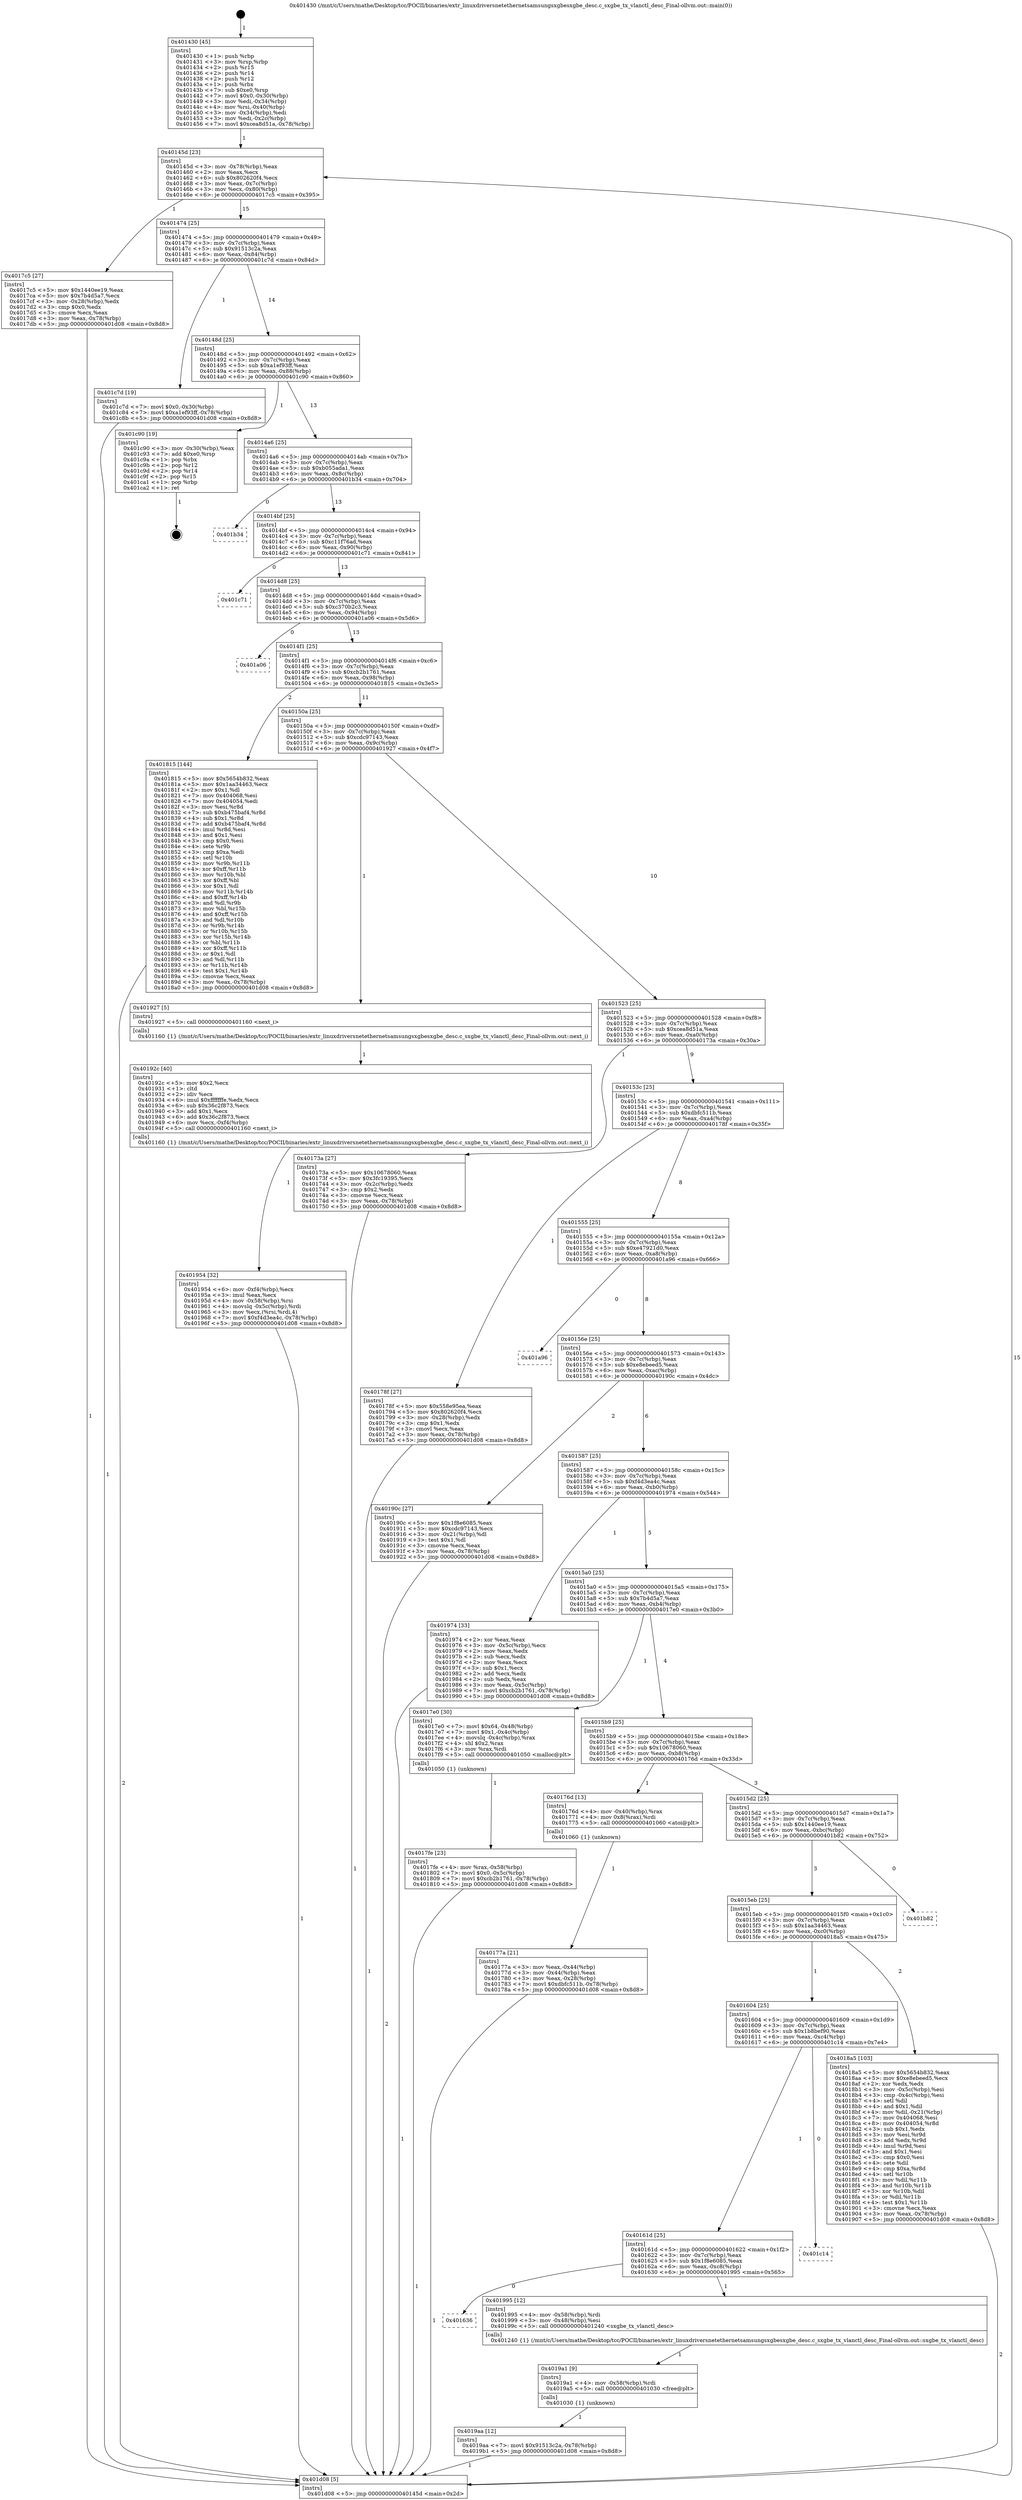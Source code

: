 digraph "0x401430" {
  label = "0x401430 (/mnt/c/Users/mathe/Desktop/tcc/POCII/binaries/extr_linuxdriversnetethernetsamsungsxgbesxgbe_desc.c_sxgbe_tx_vlanctl_desc_Final-ollvm.out::main(0))"
  labelloc = "t"
  node[shape=record]

  Entry [label="",width=0.3,height=0.3,shape=circle,fillcolor=black,style=filled]
  "0x40145d" [label="{
     0x40145d [23]\l
     | [instrs]\l
     &nbsp;&nbsp;0x40145d \<+3\>: mov -0x78(%rbp),%eax\l
     &nbsp;&nbsp;0x401460 \<+2\>: mov %eax,%ecx\l
     &nbsp;&nbsp;0x401462 \<+6\>: sub $0x802620f4,%ecx\l
     &nbsp;&nbsp;0x401468 \<+3\>: mov %eax,-0x7c(%rbp)\l
     &nbsp;&nbsp;0x40146b \<+3\>: mov %ecx,-0x80(%rbp)\l
     &nbsp;&nbsp;0x40146e \<+6\>: je 00000000004017c5 \<main+0x395\>\l
  }"]
  "0x4017c5" [label="{
     0x4017c5 [27]\l
     | [instrs]\l
     &nbsp;&nbsp;0x4017c5 \<+5\>: mov $0x1440ee19,%eax\l
     &nbsp;&nbsp;0x4017ca \<+5\>: mov $0x7b4d5a7,%ecx\l
     &nbsp;&nbsp;0x4017cf \<+3\>: mov -0x28(%rbp),%edx\l
     &nbsp;&nbsp;0x4017d2 \<+3\>: cmp $0x0,%edx\l
     &nbsp;&nbsp;0x4017d5 \<+3\>: cmove %ecx,%eax\l
     &nbsp;&nbsp;0x4017d8 \<+3\>: mov %eax,-0x78(%rbp)\l
     &nbsp;&nbsp;0x4017db \<+5\>: jmp 0000000000401d08 \<main+0x8d8\>\l
  }"]
  "0x401474" [label="{
     0x401474 [25]\l
     | [instrs]\l
     &nbsp;&nbsp;0x401474 \<+5\>: jmp 0000000000401479 \<main+0x49\>\l
     &nbsp;&nbsp;0x401479 \<+3\>: mov -0x7c(%rbp),%eax\l
     &nbsp;&nbsp;0x40147c \<+5\>: sub $0x91513c2a,%eax\l
     &nbsp;&nbsp;0x401481 \<+6\>: mov %eax,-0x84(%rbp)\l
     &nbsp;&nbsp;0x401487 \<+6\>: je 0000000000401c7d \<main+0x84d\>\l
  }"]
  Exit [label="",width=0.3,height=0.3,shape=circle,fillcolor=black,style=filled,peripheries=2]
  "0x401c7d" [label="{
     0x401c7d [19]\l
     | [instrs]\l
     &nbsp;&nbsp;0x401c7d \<+7\>: movl $0x0,-0x30(%rbp)\l
     &nbsp;&nbsp;0x401c84 \<+7\>: movl $0xa1ef93ff,-0x78(%rbp)\l
     &nbsp;&nbsp;0x401c8b \<+5\>: jmp 0000000000401d08 \<main+0x8d8\>\l
  }"]
  "0x40148d" [label="{
     0x40148d [25]\l
     | [instrs]\l
     &nbsp;&nbsp;0x40148d \<+5\>: jmp 0000000000401492 \<main+0x62\>\l
     &nbsp;&nbsp;0x401492 \<+3\>: mov -0x7c(%rbp),%eax\l
     &nbsp;&nbsp;0x401495 \<+5\>: sub $0xa1ef93ff,%eax\l
     &nbsp;&nbsp;0x40149a \<+6\>: mov %eax,-0x88(%rbp)\l
     &nbsp;&nbsp;0x4014a0 \<+6\>: je 0000000000401c90 \<main+0x860\>\l
  }"]
  "0x4019aa" [label="{
     0x4019aa [12]\l
     | [instrs]\l
     &nbsp;&nbsp;0x4019aa \<+7\>: movl $0x91513c2a,-0x78(%rbp)\l
     &nbsp;&nbsp;0x4019b1 \<+5\>: jmp 0000000000401d08 \<main+0x8d8\>\l
  }"]
  "0x401c90" [label="{
     0x401c90 [19]\l
     | [instrs]\l
     &nbsp;&nbsp;0x401c90 \<+3\>: mov -0x30(%rbp),%eax\l
     &nbsp;&nbsp;0x401c93 \<+7\>: add $0xe0,%rsp\l
     &nbsp;&nbsp;0x401c9a \<+1\>: pop %rbx\l
     &nbsp;&nbsp;0x401c9b \<+2\>: pop %r12\l
     &nbsp;&nbsp;0x401c9d \<+2\>: pop %r14\l
     &nbsp;&nbsp;0x401c9f \<+2\>: pop %r15\l
     &nbsp;&nbsp;0x401ca1 \<+1\>: pop %rbp\l
     &nbsp;&nbsp;0x401ca2 \<+1\>: ret\l
  }"]
  "0x4014a6" [label="{
     0x4014a6 [25]\l
     | [instrs]\l
     &nbsp;&nbsp;0x4014a6 \<+5\>: jmp 00000000004014ab \<main+0x7b\>\l
     &nbsp;&nbsp;0x4014ab \<+3\>: mov -0x7c(%rbp),%eax\l
     &nbsp;&nbsp;0x4014ae \<+5\>: sub $0xb055ada1,%eax\l
     &nbsp;&nbsp;0x4014b3 \<+6\>: mov %eax,-0x8c(%rbp)\l
     &nbsp;&nbsp;0x4014b9 \<+6\>: je 0000000000401b34 \<main+0x704\>\l
  }"]
  "0x4019a1" [label="{
     0x4019a1 [9]\l
     | [instrs]\l
     &nbsp;&nbsp;0x4019a1 \<+4\>: mov -0x58(%rbp),%rdi\l
     &nbsp;&nbsp;0x4019a5 \<+5\>: call 0000000000401030 \<free@plt\>\l
     | [calls]\l
     &nbsp;&nbsp;0x401030 \{1\} (unknown)\l
  }"]
  "0x401b34" [label="{
     0x401b34\l
  }", style=dashed]
  "0x4014bf" [label="{
     0x4014bf [25]\l
     | [instrs]\l
     &nbsp;&nbsp;0x4014bf \<+5\>: jmp 00000000004014c4 \<main+0x94\>\l
     &nbsp;&nbsp;0x4014c4 \<+3\>: mov -0x7c(%rbp),%eax\l
     &nbsp;&nbsp;0x4014c7 \<+5\>: sub $0xc11f76ad,%eax\l
     &nbsp;&nbsp;0x4014cc \<+6\>: mov %eax,-0x90(%rbp)\l
     &nbsp;&nbsp;0x4014d2 \<+6\>: je 0000000000401c71 \<main+0x841\>\l
  }"]
  "0x401636" [label="{
     0x401636\l
  }", style=dashed]
  "0x401c71" [label="{
     0x401c71\l
  }", style=dashed]
  "0x4014d8" [label="{
     0x4014d8 [25]\l
     | [instrs]\l
     &nbsp;&nbsp;0x4014d8 \<+5\>: jmp 00000000004014dd \<main+0xad\>\l
     &nbsp;&nbsp;0x4014dd \<+3\>: mov -0x7c(%rbp),%eax\l
     &nbsp;&nbsp;0x4014e0 \<+5\>: sub $0xc370b2c3,%eax\l
     &nbsp;&nbsp;0x4014e5 \<+6\>: mov %eax,-0x94(%rbp)\l
     &nbsp;&nbsp;0x4014eb \<+6\>: je 0000000000401a06 \<main+0x5d6\>\l
  }"]
  "0x401995" [label="{
     0x401995 [12]\l
     | [instrs]\l
     &nbsp;&nbsp;0x401995 \<+4\>: mov -0x58(%rbp),%rdi\l
     &nbsp;&nbsp;0x401999 \<+3\>: mov -0x48(%rbp),%esi\l
     &nbsp;&nbsp;0x40199c \<+5\>: call 0000000000401240 \<sxgbe_tx_vlanctl_desc\>\l
     | [calls]\l
     &nbsp;&nbsp;0x401240 \{1\} (/mnt/c/Users/mathe/Desktop/tcc/POCII/binaries/extr_linuxdriversnetethernetsamsungsxgbesxgbe_desc.c_sxgbe_tx_vlanctl_desc_Final-ollvm.out::sxgbe_tx_vlanctl_desc)\l
  }"]
  "0x401a06" [label="{
     0x401a06\l
  }", style=dashed]
  "0x4014f1" [label="{
     0x4014f1 [25]\l
     | [instrs]\l
     &nbsp;&nbsp;0x4014f1 \<+5\>: jmp 00000000004014f6 \<main+0xc6\>\l
     &nbsp;&nbsp;0x4014f6 \<+3\>: mov -0x7c(%rbp),%eax\l
     &nbsp;&nbsp;0x4014f9 \<+5\>: sub $0xcb2b1761,%eax\l
     &nbsp;&nbsp;0x4014fe \<+6\>: mov %eax,-0x98(%rbp)\l
     &nbsp;&nbsp;0x401504 \<+6\>: je 0000000000401815 \<main+0x3e5\>\l
  }"]
  "0x40161d" [label="{
     0x40161d [25]\l
     | [instrs]\l
     &nbsp;&nbsp;0x40161d \<+5\>: jmp 0000000000401622 \<main+0x1f2\>\l
     &nbsp;&nbsp;0x401622 \<+3\>: mov -0x7c(%rbp),%eax\l
     &nbsp;&nbsp;0x401625 \<+5\>: sub $0x1f8e6085,%eax\l
     &nbsp;&nbsp;0x40162a \<+6\>: mov %eax,-0xc8(%rbp)\l
     &nbsp;&nbsp;0x401630 \<+6\>: je 0000000000401995 \<main+0x565\>\l
  }"]
  "0x401815" [label="{
     0x401815 [144]\l
     | [instrs]\l
     &nbsp;&nbsp;0x401815 \<+5\>: mov $0x5654b832,%eax\l
     &nbsp;&nbsp;0x40181a \<+5\>: mov $0x1aa34463,%ecx\l
     &nbsp;&nbsp;0x40181f \<+2\>: mov $0x1,%dl\l
     &nbsp;&nbsp;0x401821 \<+7\>: mov 0x404068,%esi\l
     &nbsp;&nbsp;0x401828 \<+7\>: mov 0x404054,%edi\l
     &nbsp;&nbsp;0x40182f \<+3\>: mov %esi,%r8d\l
     &nbsp;&nbsp;0x401832 \<+7\>: sub $0xb475baf4,%r8d\l
     &nbsp;&nbsp;0x401839 \<+4\>: sub $0x1,%r8d\l
     &nbsp;&nbsp;0x40183d \<+7\>: add $0xb475baf4,%r8d\l
     &nbsp;&nbsp;0x401844 \<+4\>: imul %r8d,%esi\l
     &nbsp;&nbsp;0x401848 \<+3\>: and $0x1,%esi\l
     &nbsp;&nbsp;0x40184b \<+3\>: cmp $0x0,%esi\l
     &nbsp;&nbsp;0x40184e \<+4\>: sete %r9b\l
     &nbsp;&nbsp;0x401852 \<+3\>: cmp $0xa,%edi\l
     &nbsp;&nbsp;0x401855 \<+4\>: setl %r10b\l
     &nbsp;&nbsp;0x401859 \<+3\>: mov %r9b,%r11b\l
     &nbsp;&nbsp;0x40185c \<+4\>: xor $0xff,%r11b\l
     &nbsp;&nbsp;0x401860 \<+3\>: mov %r10b,%bl\l
     &nbsp;&nbsp;0x401863 \<+3\>: xor $0xff,%bl\l
     &nbsp;&nbsp;0x401866 \<+3\>: xor $0x1,%dl\l
     &nbsp;&nbsp;0x401869 \<+3\>: mov %r11b,%r14b\l
     &nbsp;&nbsp;0x40186c \<+4\>: and $0xff,%r14b\l
     &nbsp;&nbsp;0x401870 \<+3\>: and %dl,%r9b\l
     &nbsp;&nbsp;0x401873 \<+3\>: mov %bl,%r15b\l
     &nbsp;&nbsp;0x401876 \<+4\>: and $0xff,%r15b\l
     &nbsp;&nbsp;0x40187a \<+3\>: and %dl,%r10b\l
     &nbsp;&nbsp;0x40187d \<+3\>: or %r9b,%r14b\l
     &nbsp;&nbsp;0x401880 \<+3\>: or %r10b,%r15b\l
     &nbsp;&nbsp;0x401883 \<+3\>: xor %r15b,%r14b\l
     &nbsp;&nbsp;0x401886 \<+3\>: or %bl,%r11b\l
     &nbsp;&nbsp;0x401889 \<+4\>: xor $0xff,%r11b\l
     &nbsp;&nbsp;0x40188d \<+3\>: or $0x1,%dl\l
     &nbsp;&nbsp;0x401890 \<+3\>: and %dl,%r11b\l
     &nbsp;&nbsp;0x401893 \<+3\>: or %r11b,%r14b\l
     &nbsp;&nbsp;0x401896 \<+4\>: test $0x1,%r14b\l
     &nbsp;&nbsp;0x40189a \<+3\>: cmovne %ecx,%eax\l
     &nbsp;&nbsp;0x40189d \<+3\>: mov %eax,-0x78(%rbp)\l
     &nbsp;&nbsp;0x4018a0 \<+5\>: jmp 0000000000401d08 \<main+0x8d8\>\l
  }"]
  "0x40150a" [label="{
     0x40150a [25]\l
     | [instrs]\l
     &nbsp;&nbsp;0x40150a \<+5\>: jmp 000000000040150f \<main+0xdf\>\l
     &nbsp;&nbsp;0x40150f \<+3\>: mov -0x7c(%rbp),%eax\l
     &nbsp;&nbsp;0x401512 \<+5\>: sub $0xcdc97143,%eax\l
     &nbsp;&nbsp;0x401517 \<+6\>: mov %eax,-0x9c(%rbp)\l
     &nbsp;&nbsp;0x40151d \<+6\>: je 0000000000401927 \<main+0x4f7\>\l
  }"]
  "0x401c14" [label="{
     0x401c14\l
  }", style=dashed]
  "0x401927" [label="{
     0x401927 [5]\l
     | [instrs]\l
     &nbsp;&nbsp;0x401927 \<+5\>: call 0000000000401160 \<next_i\>\l
     | [calls]\l
     &nbsp;&nbsp;0x401160 \{1\} (/mnt/c/Users/mathe/Desktop/tcc/POCII/binaries/extr_linuxdriversnetethernetsamsungsxgbesxgbe_desc.c_sxgbe_tx_vlanctl_desc_Final-ollvm.out::next_i)\l
  }"]
  "0x401523" [label="{
     0x401523 [25]\l
     | [instrs]\l
     &nbsp;&nbsp;0x401523 \<+5\>: jmp 0000000000401528 \<main+0xf8\>\l
     &nbsp;&nbsp;0x401528 \<+3\>: mov -0x7c(%rbp),%eax\l
     &nbsp;&nbsp;0x40152b \<+5\>: sub $0xcea8d51a,%eax\l
     &nbsp;&nbsp;0x401530 \<+6\>: mov %eax,-0xa0(%rbp)\l
     &nbsp;&nbsp;0x401536 \<+6\>: je 000000000040173a \<main+0x30a\>\l
  }"]
  "0x401954" [label="{
     0x401954 [32]\l
     | [instrs]\l
     &nbsp;&nbsp;0x401954 \<+6\>: mov -0xf4(%rbp),%ecx\l
     &nbsp;&nbsp;0x40195a \<+3\>: imul %eax,%ecx\l
     &nbsp;&nbsp;0x40195d \<+4\>: mov -0x58(%rbp),%rsi\l
     &nbsp;&nbsp;0x401961 \<+4\>: movslq -0x5c(%rbp),%rdi\l
     &nbsp;&nbsp;0x401965 \<+3\>: mov %ecx,(%rsi,%rdi,4)\l
     &nbsp;&nbsp;0x401968 \<+7\>: movl $0xf4d3ea4c,-0x78(%rbp)\l
     &nbsp;&nbsp;0x40196f \<+5\>: jmp 0000000000401d08 \<main+0x8d8\>\l
  }"]
  "0x40173a" [label="{
     0x40173a [27]\l
     | [instrs]\l
     &nbsp;&nbsp;0x40173a \<+5\>: mov $0x10678060,%eax\l
     &nbsp;&nbsp;0x40173f \<+5\>: mov $0x3fc19395,%ecx\l
     &nbsp;&nbsp;0x401744 \<+3\>: mov -0x2c(%rbp),%edx\l
     &nbsp;&nbsp;0x401747 \<+3\>: cmp $0x2,%edx\l
     &nbsp;&nbsp;0x40174a \<+3\>: cmovne %ecx,%eax\l
     &nbsp;&nbsp;0x40174d \<+3\>: mov %eax,-0x78(%rbp)\l
     &nbsp;&nbsp;0x401750 \<+5\>: jmp 0000000000401d08 \<main+0x8d8\>\l
  }"]
  "0x40153c" [label="{
     0x40153c [25]\l
     | [instrs]\l
     &nbsp;&nbsp;0x40153c \<+5\>: jmp 0000000000401541 \<main+0x111\>\l
     &nbsp;&nbsp;0x401541 \<+3\>: mov -0x7c(%rbp),%eax\l
     &nbsp;&nbsp;0x401544 \<+5\>: sub $0xdbfc511b,%eax\l
     &nbsp;&nbsp;0x401549 \<+6\>: mov %eax,-0xa4(%rbp)\l
     &nbsp;&nbsp;0x40154f \<+6\>: je 000000000040178f \<main+0x35f\>\l
  }"]
  "0x401d08" [label="{
     0x401d08 [5]\l
     | [instrs]\l
     &nbsp;&nbsp;0x401d08 \<+5\>: jmp 000000000040145d \<main+0x2d\>\l
  }"]
  "0x401430" [label="{
     0x401430 [45]\l
     | [instrs]\l
     &nbsp;&nbsp;0x401430 \<+1\>: push %rbp\l
     &nbsp;&nbsp;0x401431 \<+3\>: mov %rsp,%rbp\l
     &nbsp;&nbsp;0x401434 \<+2\>: push %r15\l
     &nbsp;&nbsp;0x401436 \<+2\>: push %r14\l
     &nbsp;&nbsp;0x401438 \<+2\>: push %r12\l
     &nbsp;&nbsp;0x40143a \<+1\>: push %rbx\l
     &nbsp;&nbsp;0x40143b \<+7\>: sub $0xe0,%rsp\l
     &nbsp;&nbsp;0x401442 \<+7\>: movl $0x0,-0x30(%rbp)\l
     &nbsp;&nbsp;0x401449 \<+3\>: mov %edi,-0x34(%rbp)\l
     &nbsp;&nbsp;0x40144c \<+4\>: mov %rsi,-0x40(%rbp)\l
     &nbsp;&nbsp;0x401450 \<+3\>: mov -0x34(%rbp),%edi\l
     &nbsp;&nbsp;0x401453 \<+3\>: mov %edi,-0x2c(%rbp)\l
     &nbsp;&nbsp;0x401456 \<+7\>: movl $0xcea8d51a,-0x78(%rbp)\l
  }"]
  "0x40192c" [label="{
     0x40192c [40]\l
     | [instrs]\l
     &nbsp;&nbsp;0x40192c \<+5\>: mov $0x2,%ecx\l
     &nbsp;&nbsp;0x401931 \<+1\>: cltd\l
     &nbsp;&nbsp;0x401932 \<+2\>: idiv %ecx\l
     &nbsp;&nbsp;0x401934 \<+6\>: imul $0xfffffffe,%edx,%ecx\l
     &nbsp;&nbsp;0x40193a \<+6\>: sub $0x36c2f873,%ecx\l
     &nbsp;&nbsp;0x401940 \<+3\>: add $0x1,%ecx\l
     &nbsp;&nbsp;0x401943 \<+6\>: add $0x36c2f873,%ecx\l
     &nbsp;&nbsp;0x401949 \<+6\>: mov %ecx,-0xf4(%rbp)\l
     &nbsp;&nbsp;0x40194f \<+5\>: call 0000000000401160 \<next_i\>\l
     | [calls]\l
     &nbsp;&nbsp;0x401160 \{1\} (/mnt/c/Users/mathe/Desktop/tcc/POCII/binaries/extr_linuxdriversnetethernetsamsungsxgbesxgbe_desc.c_sxgbe_tx_vlanctl_desc_Final-ollvm.out::next_i)\l
  }"]
  "0x40178f" [label="{
     0x40178f [27]\l
     | [instrs]\l
     &nbsp;&nbsp;0x40178f \<+5\>: mov $0x558e95ea,%eax\l
     &nbsp;&nbsp;0x401794 \<+5\>: mov $0x802620f4,%ecx\l
     &nbsp;&nbsp;0x401799 \<+3\>: mov -0x28(%rbp),%edx\l
     &nbsp;&nbsp;0x40179c \<+3\>: cmp $0x1,%edx\l
     &nbsp;&nbsp;0x40179f \<+3\>: cmovl %ecx,%eax\l
     &nbsp;&nbsp;0x4017a2 \<+3\>: mov %eax,-0x78(%rbp)\l
     &nbsp;&nbsp;0x4017a5 \<+5\>: jmp 0000000000401d08 \<main+0x8d8\>\l
  }"]
  "0x401555" [label="{
     0x401555 [25]\l
     | [instrs]\l
     &nbsp;&nbsp;0x401555 \<+5\>: jmp 000000000040155a \<main+0x12a\>\l
     &nbsp;&nbsp;0x40155a \<+3\>: mov -0x7c(%rbp),%eax\l
     &nbsp;&nbsp;0x40155d \<+5\>: sub $0xe47921d0,%eax\l
     &nbsp;&nbsp;0x401562 \<+6\>: mov %eax,-0xa8(%rbp)\l
     &nbsp;&nbsp;0x401568 \<+6\>: je 0000000000401a96 \<main+0x666\>\l
  }"]
  "0x401604" [label="{
     0x401604 [25]\l
     | [instrs]\l
     &nbsp;&nbsp;0x401604 \<+5\>: jmp 0000000000401609 \<main+0x1d9\>\l
     &nbsp;&nbsp;0x401609 \<+3\>: mov -0x7c(%rbp),%eax\l
     &nbsp;&nbsp;0x40160c \<+5\>: sub $0x1b8bef90,%eax\l
     &nbsp;&nbsp;0x401611 \<+6\>: mov %eax,-0xc4(%rbp)\l
     &nbsp;&nbsp;0x401617 \<+6\>: je 0000000000401c14 \<main+0x7e4\>\l
  }"]
  "0x401a96" [label="{
     0x401a96\l
  }", style=dashed]
  "0x40156e" [label="{
     0x40156e [25]\l
     | [instrs]\l
     &nbsp;&nbsp;0x40156e \<+5\>: jmp 0000000000401573 \<main+0x143\>\l
     &nbsp;&nbsp;0x401573 \<+3\>: mov -0x7c(%rbp),%eax\l
     &nbsp;&nbsp;0x401576 \<+5\>: sub $0xe8ebeed5,%eax\l
     &nbsp;&nbsp;0x40157b \<+6\>: mov %eax,-0xac(%rbp)\l
     &nbsp;&nbsp;0x401581 \<+6\>: je 000000000040190c \<main+0x4dc\>\l
  }"]
  "0x4018a5" [label="{
     0x4018a5 [103]\l
     | [instrs]\l
     &nbsp;&nbsp;0x4018a5 \<+5\>: mov $0x5654b832,%eax\l
     &nbsp;&nbsp;0x4018aa \<+5\>: mov $0xe8ebeed5,%ecx\l
     &nbsp;&nbsp;0x4018af \<+2\>: xor %edx,%edx\l
     &nbsp;&nbsp;0x4018b1 \<+3\>: mov -0x5c(%rbp),%esi\l
     &nbsp;&nbsp;0x4018b4 \<+3\>: cmp -0x4c(%rbp),%esi\l
     &nbsp;&nbsp;0x4018b7 \<+4\>: setl %dil\l
     &nbsp;&nbsp;0x4018bb \<+4\>: and $0x1,%dil\l
     &nbsp;&nbsp;0x4018bf \<+4\>: mov %dil,-0x21(%rbp)\l
     &nbsp;&nbsp;0x4018c3 \<+7\>: mov 0x404068,%esi\l
     &nbsp;&nbsp;0x4018ca \<+8\>: mov 0x404054,%r8d\l
     &nbsp;&nbsp;0x4018d2 \<+3\>: sub $0x1,%edx\l
     &nbsp;&nbsp;0x4018d5 \<+3\>: mov %esi,%r9d\l
     &nbsp;&nbsp;0x4018d8 \<+3\>: add %edx,%r9d\l
     &nbsp;&nbsp;0x4018db \<+4\>: imul %r9d,%esi\l
     &nbsp;&nbsp;0x4018df \<+3\>: and $0x1,%esi\l
     &nbsp;&nbsp;0x4018e2 \<+3\>: cmp $0x0,%esi\l
     &nbsp;&nbsp;0x4018e5 \<+4\>: sete %dil\l
     &nbsp;&nbsp;0x4018e9 \<+4\>: cmp $0xa,%r8d\l
     &nbsp;&nbsp;0x4018ed \<+4\>: setl %r10b\l
     &nbsp;&nbsp;0x4018f1 \<+3\>: mov %dil,%r11b\l
     &nbsp;&nbsp;0x4018f4 \<+3\>: and %r10b,%r11b\l
     &nbsp;&nbsp;0x4018f7 \<+3\>: xor %r10b,%dil\l
     &nbsp;&nbsp;0x4018fa \<+3\>: or %dil,%r11b\l
     &nbsp;&nbsp;0x4018fd \<+4\>: test $0x1,%r11b\l
     &nbsp;&nbsp;0x401901 \<+3\>: cmovne %ecx,%eax\l
     &nbsp;&nbsp;0x401904 \<+3\>: mov %eax,-0x78(%rbp)\l
     &nbsp;&nbsp;0x401907 \<+5\>: jmp 0000000000401d08 \<main+0x8d8\>\l
  }"]
  "0x40190c" [label="{
     0x40190c [27]\l
     | [instrs]\l
     &nbsp;&nbsp;0x40190c \<+5\>: mov $0x1f8e6085,%eax\l
     &nbsp;&nbsp;0x401911 \<+5\>: mov $0xcdc97143,%ecx\l
     &nbsp;&nbsp;0x401916 \<+3\>: mov -0x21(%rbp),%dl\l
     &nbsp;&nbsp;0x401919 \<+3\>: test $0x1,%dl\l
     &nbsp;&nbsp;0x40191c \<+3\>: cmovne %ecx,%eax\l
     &nbsp;&nbsp;0x40191f \<+3\>: mov %eax,-0x78(%rbp)\l
     &nbsp;&nbsp;0x401922 \<+5\>: jmp 0000000000401d08 \<main+0x8d8\>\l
  }"]
  "0x401587" [label="{
     0x401587 [25]\l
     | [instrs]\l
     &nbsp;&nbsp;0x401587 \<+5\>: jmp 000000000040158c \<main+0x15c\>\l
     &nbsp;&nbsp;0x40158c \<+3\>: mov -0x7c(%rbp),%eax\l
     &nbsp;&nbsp;0x40158f \<+5\>: sub $0xf4d3ea4c,%eax\l
     &nbsp;&nbsp;0x401594 \<+6\>: mov %eax,-0xb0(%rbp)\l
     &nbsp;&nbsp;0x40159a \<+6\>: je 0000000000401974 \<main+0x544\>\l
  }"]
  "0x4015eb" [label="{
     0x4015eb [25]\l
     | [instrs]\l
     &nbsp;&nbsp;0x4015eb \<+5\>: jmp 00000000004015f0 \<main+0x1c0\>\l
     &nbsp;&nbsp;0x4015f0 \<+3\>: mov -0x7c(%rbp),%eax\l
     &nbsp;&nbsp;0x4015f3 \<+5\>: sub $0x1aa34463,%eax\l
     &nbsp;&nbsp;0x4015f8 \<+6\>: mov %eax,-0xc0(%rbp)\l
     &nbsp;&nbsp;0x4015fe \<+6\>: je 00000000004018a5 \<main+0x475\>\l
  }"]
  "0x401974" [label="{
     0x401974 [33]\l
     | [instrs]\l
     &nbsp;&nbsp;0x401974 \<+2\>: xor %eax,%eax\l
     &nbsp;&nbsp;0x401976 \<+3\>: mov -0x5c(%rbp),%ecx\l
     &nbsp;&nbsp;0x401979 \<+2\>: mov %eax,%edx\l
     &nbsp;&nbsp;0x40197b \<+2\>: sub %ecx,%edx\l
     &nbsp;&nbsp;0x40197d \<+2\>: mov %eax,%ecx\l
     &nbsp;&nbsp;0x40197f \<+3\>: sub $0x1,%ecx\l
     &nbsp;&nbsp;0x401982 \<+2\>: add %ecx,%edx\l
     &nbsp;&nbsp;0x401984 \<+2\>: sub %edx,%eax\l
     &nbsp;&nbsp;0x401986 \<+3\>: mov %eax,-0x5c(%rbp)\l
     &nbsp;&nbsp;0x401989 \<+7\>: movl $0xcb2b1761,-0x78(%rbp)\l
     &nbsp;&nbsp;0x401990 \<+5\>: jmp 0000000000401d08 \<main+0x8d8\>\l
  }"]
  "0x4015a0" [label="{
     0x4015a0 [25]\l
     | [instrs]\l
     &nbsp;&nbsp;0x4015a0 \<+5\>: jmp 00000000004015a5 \<main+0x175\>\l
     &nbsp;&nbsp;0x4015a5 \<+3\>: mov -0x7c(%rbp),%eax\l
     &nbsp;&nbsp;0x4015a8 \<+5\>: sub $0x7b4d5a7,%eax\l
     &nbsp;&nbsp;0x4015ad \<+6\>: mov %eax,-0xb4(%rbp)\l
     &nbsp;&nbsp;0x4015b3 \<+6\>: je 00000000004017e0 \<main+0x3b0\>\l
  }"]
  "0x401b82" [label="{
     0x401b82\l
  }", style=dashed]
  "0x4017e0" [label="{
     0x4017e0 [30]\l
     | [instrs]\l
     &nbsp;&nbsp;0x4017e0 \<+7\>: movl $0x64,-0x48(%rbp)\l
     &nbsp;&nbsp;0x4017e7 \<+7\>: movl $0x1,-0x4c(%rbp)\l
     &nbsp;&nbsp;0x4017ee \<+4\>: movslq -0x4c(%rbp),%rax\l
     &nbsp;&nbsp;0x4017f2 \<+4\>: shl $0x2,%rax\l
     &nbsp;&nbsp;0x4017f6 \<+3\>: mov %rax,%rdi\l
     &nbsp;&nbsp;0x4017f9 \<+5\>: call 0000000000401050 \<malloc@plt\>\l
     | [calls]\l
     &nbsp;&nbsp;0x401050 \{1\} (unknown)\l
  }"]
  "0x4015b9" [label="{
     0x4015b9 [25]\l
     | [instrs]\l
     &nbsp;&nbsp;0x4015b9 \<+5\>: jmp 00000000004015be \<main+0x18e\>\l
     &nbsp;&nbsp;0x4015be \<+3\>: mov -0x7c(%rbp),%eax\l
     &nbsp;&nbsp;0x4015c1 \<+5\>: sub $0x10678060,%eax\l
     &nbsp;&nbsp;0x4015c6 \<+6\>: mov %eax,-0xb8(%rbp)\l
     &nbsp;&nbsp;0x4015cc \<+6\>: je 000000000040176d \<main+0x33d\>\l
  }"]
  "0x4017fe" [label="{
     0x4017fe [23]\l
     | [instrs]\l
     &nbsp;&nbsp;0x4017fe \<+4\>: mov %rax,-0x58(%rbp)\l
     &nbsp;&nbsp;0x401802 \<+7\>: movl $0x0,-0x5c(%rbp)\l
     &nbsp;&nbsp;0x401809 \<+7\>: movl $0xcb2b1761,-0x78(%rbp)\l
     &nbsp;&nbsp;0x401810 \<+5\>: jmp 0000000000401d08 \<main+0x8d8\>\l
  }"]
  "0x40176d" [label="{
     0x40176d [13]\l
     | [instrs]\l
     &nbsp;&nbsp;0x40176d \<+4\>: mov -0x40(%rbp),%rax\l
     &nbsp;&nbsp;0x401771 \<+4\>: mov 0x8(%rax),%rdi\l
     &nbsp;&nbsp;0x401775 \<+5\>: call 0000000000401060 \<atoi@plt\>\l
     | [calls]\l
     &nbsp;&nbsp;0x401060 \{1\} (unknown)\l
  }"]
  "0x4015d2" [label="{
     0x4015d2 [25]\l
     | [instrs]\l
     &nbsp;&nbsp;0x4015d2 \<+5\>: jmp 00000000004015d7 \<main+0x1a7\>\l
     &nbsp;&nbsp;0x4015d7 \<+3\>: mov -0x7c(%rbp),%eax\l
     &nbsp;&nbsp;0x4015da \<+5\>: sub $0x1440ee19,%eax\l
     &nbsp;&nbsp;0x4015df \<+6\>: mov %eax,-0xbc(%rbp)\l
     &nbsp;&nbsp;0x4015e5 \<+6\>: je 0000000000401b82 \<main+0x752\>\l
  }"]
  "0x40177a" [label="{
     0x40177a [21]\l
     | [instrs]\l
     &nbsp;&nbsp;0x40177a \<+3\>: mov %eax,-0x44(%rbp)\l
     &nbsp;&nbsp;0x40177d \<+3\>: mov -0x44(%rbp),%eax\l
     &nbsp;&nbsp;0x401780 \<+3\>: mov %eax,-0x28(%rbp)\l
     &nbsp;&nbsp;0x401783 \<+7\>: movl $0xdbfc511b,-0x78(%rbp)\l
     &nbsp;&nbsp;0x40178a \<+5\>: jmp 0000000000401d08 \<main+0x8d8\>\l
  }"]
  Entry -> "0x401430" [label=" 1"]
  "0x40145d" -> "0x4017c5" [label=" 1"]
  "0x40145d" -> "0x401474" [label=" 15"]
  "0x401c90" -> Exit [label=" 1"]
  "0x401474" -> "0x401c7d" [label=" 1"]
  "0x401474" -> "0x40148d" [label=" 14"]
  "0x401c7d" -> "0x401d08" [label=" 1"]
  "0x40148d" -> "0x401c90" [label=" 1"]
  "0x40148d" -> "0x4014a6" [label=" 13"]
  "0x4019aa" -> "0x401d08" [label=" 1"]
  "0x4014a6" -> "0x401b34" [label=" 0"]
  "0x4014a6" -> "0x4014bf" [label=" 13"]
  "0x4019a1" -> "0x4019aa" [label=" 1"]
  "0x4014bf" -> "0x401c71" [label=" 0"]
  "0x4014bf" -> "0x4014d8" [label=" 13"]
  "0x401995" -> "0x4019a1" [label=" 1"]
  "0x4014d8" -> "0x401a06" [label=" 0"]
  "0x4014d8" -> "0x4014f1" [label=" 13"]
  "0x40161d" -> "0x401636" [label=" 0"]
  "0x4014f1" -> "0x401815" [label=" 2"]
  "0x4014f1" -> "0x40150a" [label=" 11"]
  "0x40161d" -> "0x401995" [label=" 1"]
  "0x40150a" -> "0x401927" [label=" 1"]
  "0x40150a" -> "0x401523" [label=" 10"]
  "0x401604" -> "0x40161d" [label=" 1"]
  "0x401523" -> "0x40173a" [label=" 1"]
  "0x401523" -> "0x40153c" [label=" 9"]
  "0x40173a" -> "0x401d08" [label=" 1"]
  "0x401430" -> "0x40145d" [label=" 1"]
  "0x401d08" -> "0x40145d" [label=" 15"]
  "0x401604" -> "0x401c14" [label=" 0"]
  "0x40153c" -> "0x40178f" [label=" 1"]
  "0x40153c" -> "0x401555" [label=" 8"]
  "0x401974" -> "0x401d08" [label=" 1"]
  "0x401555" -> "0x401a96" [label=" 0"]
  "0x401555" -> "0x40156e" [label=" 8"]
  "0x401954" -> "0x401d08" [label=" 1"]
  "0x40156e" -> "0x40190c" [label=" 2"]
  "0x40156e" -> "0x401587" [label=" 6"]
  "0x40192c" -> "0x401954" [label=" 1"]
  "0x401587" -> "0x401974" [label=" 1"]
  "0x401587" -> "0x4015a0" [label=" 5"]
  "0x40190c" -> "0x401d08" [label=" 2"]
  "0x4015a0" -> "0x4017e0" [label=" 1"]
  "0x4015a0" -> "0x4015b9" [label=" 4"]
  "0x4018a5" -> "0x401d08" [label=" 2"]
  "0x4015b9" -> "0x40176d" [label=" 1"]
  "0x4015b9" -> "0x4015d2" [label=" 3"]
  "0x40176d" -> "0x40177a" [label=" 1"]
  "0x40177a" -> "0x401d08" [label=" 1"]
  "0x40178f" -> "0x401d08" [label=" 1"]
  "0x4017c5" -> "0x401d08" [label=" 1"]
  "0x4017e0" -> "0x4017fe" [label=" 1"]
  "0x4017fe" -> "0x401d08" [label=" 1"]
  "0x401815" -> "0x401d08" [label=" 2"]
  "0x4015eb" -> "0x401604" [label=" 1"]
  "0x4015d2" -> "0x401b82" [label=" 0"]
  "0x4015d2" -> "0x4015eb" [label=" 3"]
  "0x401927" -> "0x40192c" [label=" 1"]
  "0x4015eb" -> "0x4018a5" [label=" 2"]
}
